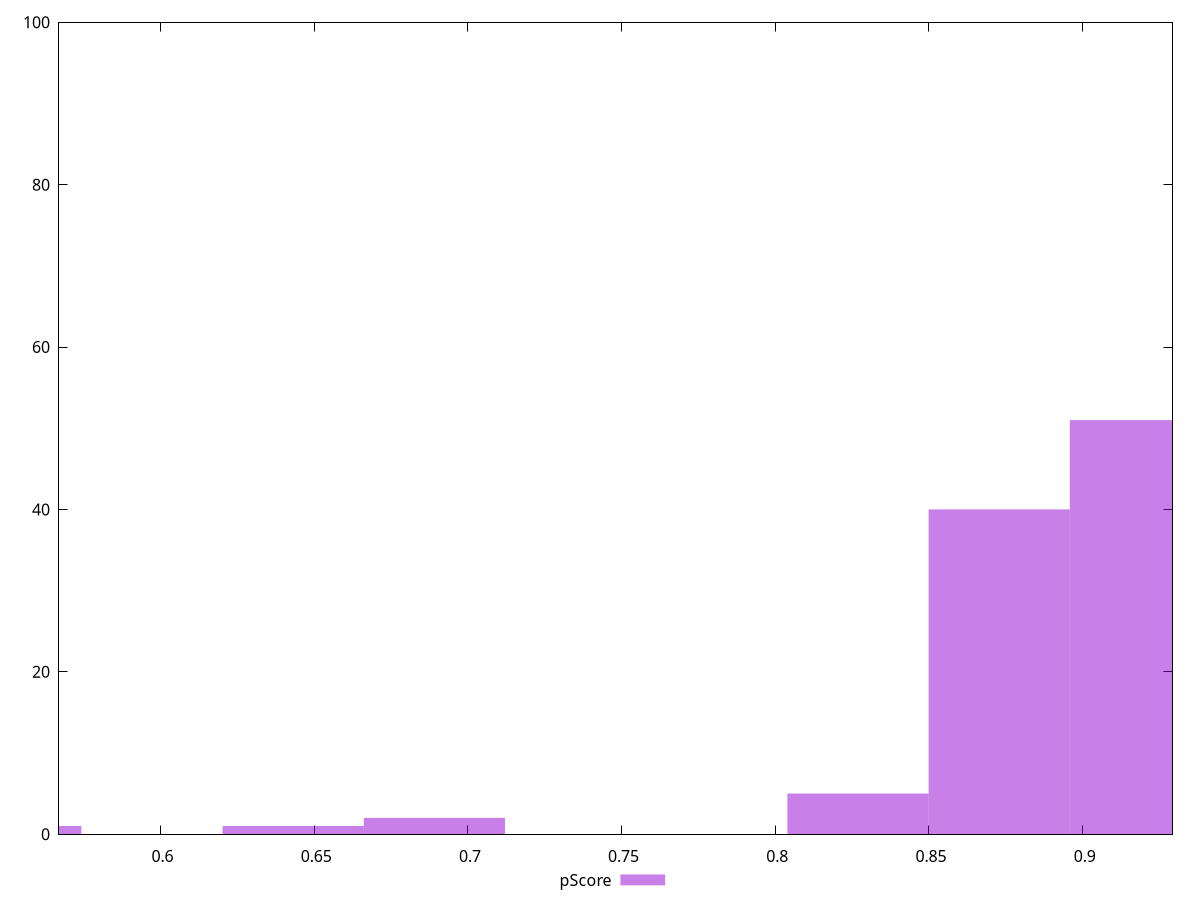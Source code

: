 reset

$pScore <<EOF
0.9187902983620593 51
0.8728507834439563 40
0.8269112685258533 5
0.6890927237715444 2
0.6431532088534415 1
0.5512741790172355 1
EOF

set key outside below
set boxwidth 0.04593951491810296
set xrange [0.5669742017811422:0.9292244956439235]
set yrange [0:100]
set trange [0:100]
set style fill transparent solid 0.5 noborder
set terminal svg size 640, 490 enhanced background rgb 'white'
set output "reprap/total-blocking-time/samples/pages+cached+noexternal/pScore/histogram.svg"

plot $pScore title "pScore" with boxes

reset
